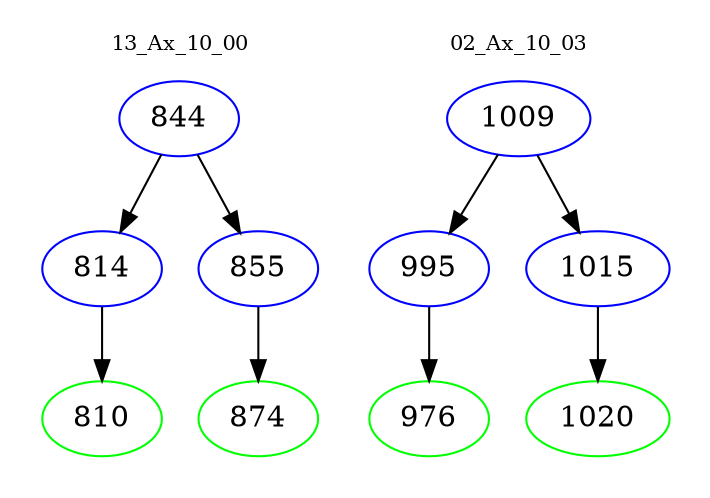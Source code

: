 digraph{
subgraph cluster_0 {
color = white
label = "13_Ax_10_00";
fontsize=10;
T0_844 [label="844", color="blue"]
T0_844 -> T0_814 [color="black"]
T0_814 [label="814", color="blue"]
T0_814 -> T0_810 [color="black"]
T0_810 [label="810", color="green"]
T0_844 -> T0_855 [color="black"]
T0_855 [label="855", color="blue"]
T0_855 -> T0_874 [color="black"]
T0_874 [label="874", color="green"]
}
subgraph cluster_1 {
color = white
label = "02_Ax_10_03";
fontsize=10;
T1_1009 [label="1009", color="blue"]
T1_1009 -> T1_995 [color="black"]
T1_995 [label="995", color="blue"]
T1_995 -> T1_976 [color="black"]
T1_976 [label="976", color="green"]
T1_1009 -> T1_1015 [color="black"]
T1_1015 [label="1015", color="blue"]
T1_1015 -> T1_1020 [color="black"]
T1_1020 [label="1020", color="green"]
}
}
